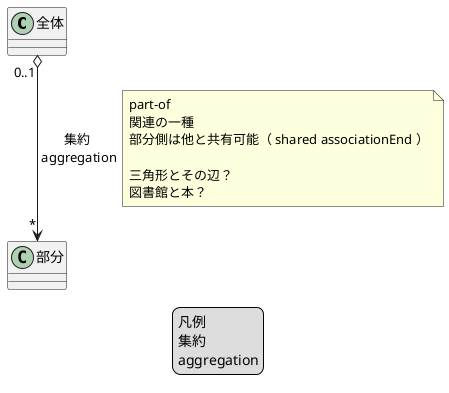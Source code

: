 @startuml
/'
"全体" "0..1" o--> "*" "部分" : "集約\n aggregation"
'/
legend
凡例
集約
aggregation
endlegend


"全体" "0..1" o--> "*" "部分" : "集約\n aggregation"
note right on link
part-of
関連の一種
部分側は他と共有可能（ shared associationEnd ）

三角形とその辺？
図書館と本？
end note


@enduml
